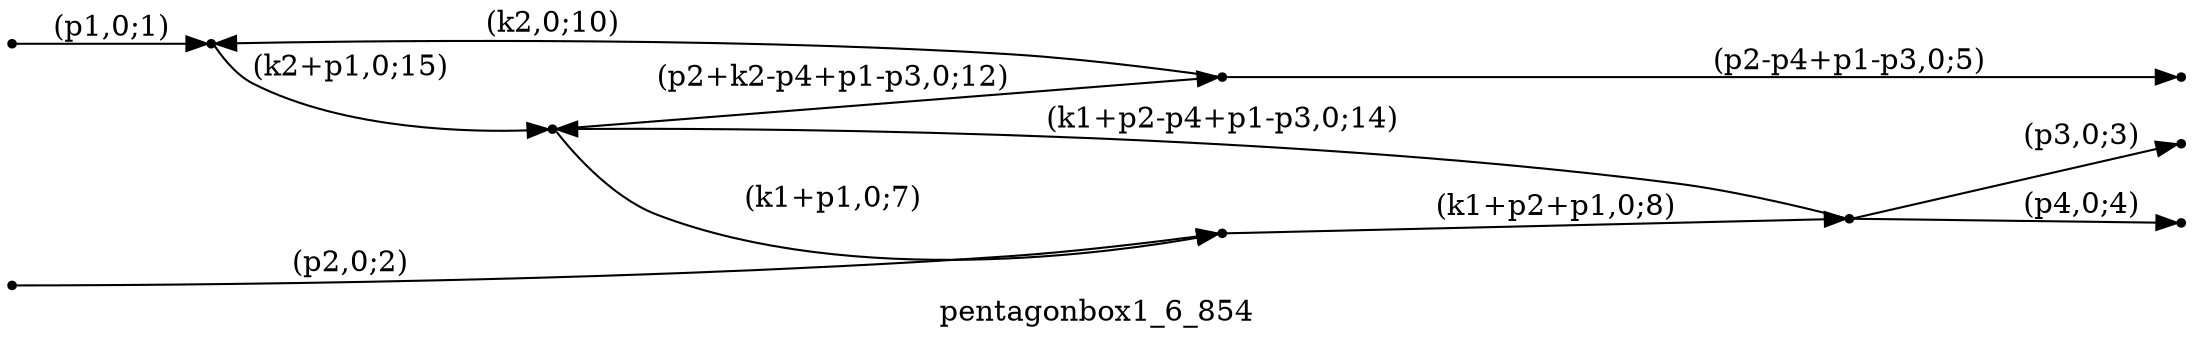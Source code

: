 digraph pentagonbox1_6_854 {
  label="pentagonbox1_6_854";
  rankdir="LR";
  subgraph edges {
    -1 -> 5 [label="(p1,0;1)"];
    -2 -> 1 [label="(p2,0;2)"];
    3 -> -3 [label="(p3,0;3)"];
    3 -> -4 [label="(p4,0;4)"];
    2 -> -5 [label="(p2-p4+p1-p3,0;5)"];
    4 -> 1 [label="(k1+p1,0;7)"];
    1 -> 3 [label="(k1+p2+p1,0;8)"];
    2 -> 5 [label="(k2,0;10)"];
    4 -> 2 [label="(p2+k2-p4+p1-p3,0;12)"];
    3 -> 4 [label="(k1+p2-p4+p1-p3,0;14)"];
    5 -> 4 [label="(k2+p1,0;15)"];
  }
  subgraph incoming { rank="source"; -1; -2; }
  subgraph outgoing { rank="sink"; -3; -4; -5; }
-5 [shape=point];
-4 [shape=point];
-3 [shape=point];
-2 [shape=point];
-1 [shape=point];
1 [shape=point];
2 [shape=point];
3 [shape=point];
4 [shape=point];
5 [shape=point];
}

